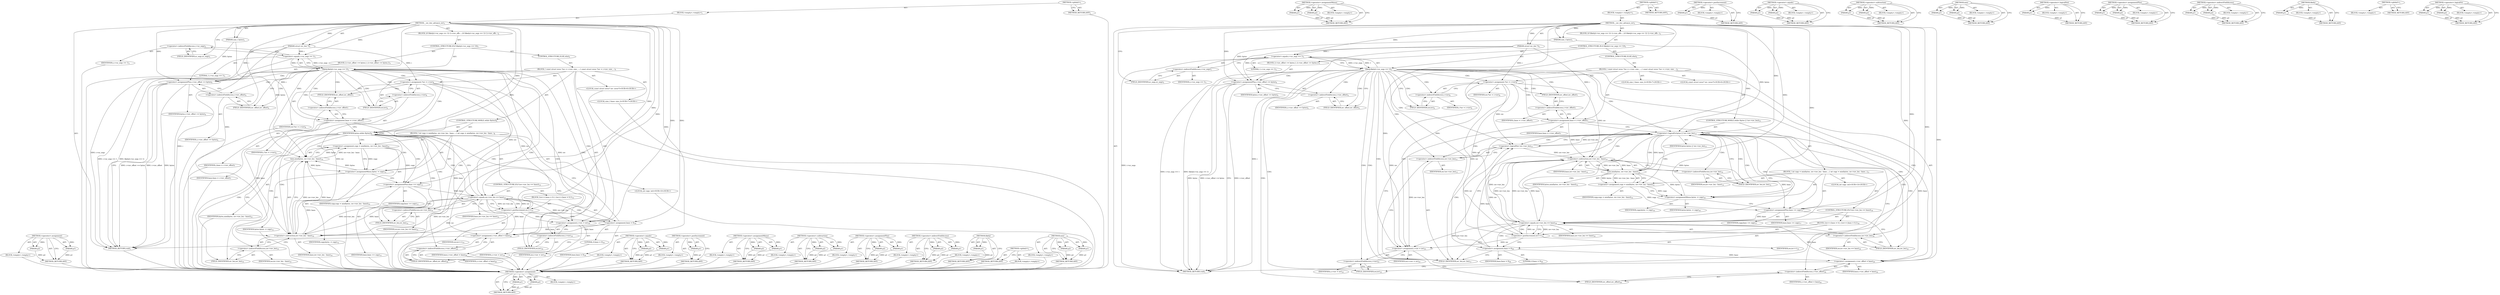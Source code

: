 digraph "&lt;operator&gt;.logicalOr" {
vulnerable_122 [label=<(METHOD,&lt;operator&gt;.assignment)>];
vulnerable_123 [label=<(PARAM,p1)>];
vulnerable_124 [label=<(PARAM,p2)>];
vulnerable_125 [label=<(BLOCK,&lt;empty&gt;,&lt;empty&gt;)>];
vulnerable_126 [label=<(METHOD_RETURN,ANY)>];
vulnerable_6 [label=<(METHOD,&lt;global&gt;)<SUB>1</SUB>>];
vulnerable_7 [label=<(BLOCK,&lt;empty&gt;,&lt;empty&gt;)<SUB>1</SUB>>];
vulnerable_8 [label=<(METHOD,__iov_iter_advance_iov)<SUB>1</SUB>>];
vulnerable_9 [label=<(PARAM,struct iov_iter *i)<SUB>1</SUB>>];
vulnerable_10 [label=<(PARAM,size_t bytes)<SUB>1</SUB>>];
vulnerable_11 [label=<(BLOCK,{
	if (likely(i-&gt;nr_segs == 1)) {
		i-&gt;iov_offs...,{
	if (likely(i-&gt;nr_segs == 1)) {
		i-&gt;iov_offs...)<SUB>2</SUB>>];
vulnerable_12 [label=<(CONTROL_STRUCTURE,IF,if (likely(i-&gt;nr_segs == 1)))<SUB>3</SUB>>];
vulnerable_13 [label=<(likely,likely(i-&gt;nr_segs == 1))<SUB>3</SUB>>];
vulnerable_14 [label=<(&lt;operator&gt;.equals,i-&gt;nr_segs == 1)<SUB>3</SUB>>];
vulnerable_15 [label=<(&lt;operator&gt;.indirectFieldAccess,i-&gt;nr_segs)<SUB>3</SUB>>];
vulnerable_16 [label=<(IDENTIFIER,i,i-&gt;nr_segs == 1)<SUB>3</SUB>>];
vulnerable_17 [label=<(FIELD_IDENTIFIER,nr_segs,nr_segs)<SUB>3</SUB>>];
vulnerable_18 [label=<(LITERAL,1,i-&gt;nr_segs == 1)<SUB>3</SUB>>];
vulnerable_19 [label=<(BLOCK,{
		i-&gt;iov_offset += bytes;
	},{
		i-&gt;iov_offset += bytes;
	})<SUB>3</SUB>>];
vulnerable_20 [label=<(&lt;operator&gt;.assignmentPlus,i-&gt;iov_offset += bytes)<SUB>4</SUB>>];
vulnerable_21 [label=<(&lt;operator&gt;.indirectFieldAccess,i-&gt;iov_offset)<SUB>4</SUB>>];
vulnerable_22 [label=<(IDENTIFIER,i,i-&gt;iov_offset += bytes)<SUB>4</SUB>>];
vulnerable_23 [label=<(FIELD_IDENTIFIER,iov_offset,iov_offset)<SUB>4</SUB>>];
vulnerable_24 [label=<(IDENTIFIER,bytes,i-&gt;iov_offset += bytes)<SUB>4</SUB>>];
vulnerable_25 [label=<(CONTROL_STRUCTURE,ELSE,else)<SUB>5</SUB>>];
vulnerable_26 [label=<(BLOCK,{
 		const struct iovec *iov = i-&gt;iov;
 		size_...,{
 		const struct iovec *iov = i-&gt;iov;
 		size_...)<SUB>5</SUB>>];
vulnerable_27 [label="<(LOCAL,const struct iovec* iov: iovec*)<SUB>6</SUB>>"];
vulnerable_28 [label=<(&lt;operator&gt;.assignment,*iov = i-&gt;iov)<SUB>6</SUB>>];
vulnerable_29 [label=<(IDENTIFIER,iov,*iov = i-&gt;iov)<SUB>6</SUB>>];
vulnerable_30 [label=<(&lt;operator&gt;.indirectFieldAccess,i-&gt;iov)<SUB>6</SUB>>];
vulnerable_31 [label=<(IDENTIFIER,i,*iov = i-&gt;iov)<SUB>6</SUB>>];
vulnerable_32 [label=<(FIELD_IDENTIFIER,iov,iov)<SUB>6</SUB>>];
vulnerable_33 [label="<(LOCAL,size_t base: size_t)<SUB>7</SUB>>"];
vulnerable_34 [label=<(&lt;operator&gt;.assignment,base = i-&gt;iov_offset)<SUB>7</SUB>>];
vulnerable_35 [label=<(IDENTIFIER,base,base = i-&gt;iov_offset)<SUB>7</SUB>>];
vulnerable_36 [label=<(&lt;operator&gt;.indirectFieldAccess,i-&gt;iov_offset)<SUB>7</SUB>>];
vulnerable_37 [label=<(IDENTIFIER,i,base = i-&gt;iov_offset)<SUB>7</SUB>>];
vulnerable_38 [label=<(FIELD_IDENTIFIER,iov_offset,iov_offset)<SUB>7</SUB>>];
vulnerable_39 [label=<(CONTROL_STRUCTURE,WHILE,while (bytes))<SUB>9</SUB>>];
vulnerable_40 [label=<(IDENTIFIER,bytes,while (bytes))<SUB>9</SUB>>];
vulnerable_41 [label=<(BLOCK,{
 			int copy = min(bytes, iov-&gt;iov_len - base...,{
 			int copy = min(bytes, iov-&gt;iov_len - base...)<SUB>9</SUB>>];
vulnerable_42 [label="<(LOCAL,int copy: int)<SUB>10</SUB>>"];
vulnerable_43 [label=<(&lt;operator&gt;.assignment,copy = min(bytes, iov-&gt;iov_len - base))<SUB>10</SUB>>];
vulnerable_44 [label=<(IDENTIFIER,copy,copy = min(bytes, iov-&gt;iov_len - base))<SUB>10</SUB>>];
vulnerable_45 [label=<(min,min(bytes, iov-&gt;iov_len - base))<SUB>10</SUB>>];
vulnerable_46 [label=<(IDENTIFIER,bytes,min(bytes, iov-&gt;iov_len - base))<SUB>10</SUB>>];
vulnerable_47 [label=<(&lt;operator&gt;.subtraction,iov-&gt;iov_len - base)<SUB>10</SUB>>];
vulnerable_48 [label=<(&lt;operator&gt;.indirectFieldAccess,iov-&gt;iov_len)<SUB>10</SUB>>];
vulnerable_49 [label=<(IDENTIFIER,iov,iov-&gt;iov_len - base)<SUB>10</SUB>>];
vulnerable_50 [label=<(FIELD_IDENTIFIER,iov_len,iov_len)<SUB>10</SUB>>];
vulnerable_51 [label=<(IDENTIFIER,base,iov-&gt;iov_len - base)<SUB>10</SUB>>];
vulnerable_52 [label=<(&lt;operator&gt;.assignmentMinus,bytes -= copy)<SUB>12</SUB>>];
vulnerable_53 [label=<(IDENTIFIER,bytes,bytes -= copy)<SUB>12</SUB>>];
vulnerable_54 [label=<(IDENTIFIER,copy,bytes -= copy)<SUB>12</SUB>>];
vulnerable_55 [label=<(&lt;operator&gt;.assignmentPlus,base += copy)<SUB>13</SUB>>];
vulnerable_56 [label=<(IDENTIFIER,base,base += copy)<SUB>13</SUB>>];
vulnerable_57 [label=<(IDENTIFIER,copy,base += copy)<SUB>13</SUB>>];
vulnerable_58 [label=<(CONTROL_STRUCTURE,IF,if (iov-&gt;iov_len == base))<SUB>14</SUB>>];
vulnerable_59 [label=<(&lt;operator&gt;.equals,iov-&gt;iov_len == base)<SUB>14</SUB>>];
vulnerable_60 [label=<(&lt;operator&gt;.indirectFieldAccess,iov-&gt;iov_len)<SUB>14</SUB>>];
vulnerable_61 [label=<(IDENTIFIER,iov,iov-&gt;iov_len == base)<SUB>14</SUB>>];
vulnerable_62 [label=<(FIELD_IDENTIFIER,iov_len,iov_len)<SUB>14</SUB>>];
vulnerable_63 [label=<(IDENTIFIER,base,iov-&gt;iov_len == base)<SUB>14</SUB>>];
vulnerable_64 [label=<(BLOCK,{
				iov++;
				base = 0;
			},{
				iov++;
				base = 0;
			})<SUB>14</SUB>>];
vulnerable_65 [label=<(&lt;operator&gt;.postIncrement,iov++)<SUB>15</SUB>>];
vulnerable_66 [label=<(IDENTIFIER,iov,iov++)<SUB>15</SUB>>];
vulnerable_67 [label=<(&lt;operator&gt;.assignment,base = 0)<SUB>16</SUB>>];
vulnerable_68 [label=<(IDENTIFIER,base,base = 0)<SUB>16</SUB>>];
vulnerable_69 [label=<(LITERAL,0,base = 0)<SUB>16</SUB>>];
vulnerable_70 [label=<(&lt;operator&gt;.assignment,i-&gt;iov = iov)<SUB>19</SUB>>];
vulnerable_71 [label=<(&lt;operator&gt;.indirectFieldAccess,i-&gt;iov)<SUB>19</SUB>>];
vulnerable_72 [label=<(IDENTIFIER,i,i-&gt;iov = iov)<SUB>19</SUB>>];
vulnerable_73 [label=<(FIELD_IDENTIFIER,iov,iov)<SUB>19</SUB>>];
vulnerable_74 [label=<(IDENTIFIER,iov,i-&gt;iov = iov)<SUB>19</SUB>>];
vulnerable_75 [label=<(&lt;operator&gt;.assignment,i-&gt;iov_offset = base)<SUB>20</SUB>>];
vulnerable_76 [label=<(&lt;operator&gt;.indirectFieldAccess,i-&gt;iov_offset)<SUB>20</SUB>>];
vulnerable_77 [label=<(IDENTIFIER,i,i-&gt;iov_offset = base)<SUB>20</SUB>>];
vulnerable_78 [label=<(FIELD_IDENTIFIER,iov_offset,iov_offset)<SUB>20</SUB>>];
vulnerable_79 [label=<(IDENTIFIER,base,i-&gt;iov_offset = base)<SUB>20</SUB>>];
vulnerable_80 [label=<(METHOD_RETURN,void)<SUB>1</SUB>>];
vulnerable_82 [label=<(METHOD_RETURN,ANY)<SUB>1</SUB>>];
vulnerable_107 [label=<(METHOD,&lt;operator&gt;.equals)>];
vulnerable_108 [label=<(PARAM,p1)>];
vulnerable_109 [label=<(PARAM,p2)>];
vulnerable_110 [label=<(BLOCK,&lt;empty&gt;,&lt;empty&gt;)>];
vulnerable_111 [label=<(METHOD_RETURN,ANY)>];
vulnerable_142 [label=<(METHOD,&lt;operator&gt;.postIncrement)>];
vulnerable_143 [label=<(PARAM,p1)>];
vulnerable_144 [label=<(BLOCK,&lt;empty&gt;,&lt;empty&gt;)>];
vulnerable_145 [label=<(METHOD_RETURN,ANY)>];
vulnerable_137 [label=<(METHOD,&lt;operator&gt;.assignmentMinus)>];
vulnerable_138 [label=<(PARAM,p1)>];
vulnerable_139 [label=<(PARAM,p2)>];
vulnerable_140 [label=<(BLOCK,&lt;empty&gt;,&lt;empty&gt;)>];
vulnerable_141 [label=<(METHOD_RETURN,ANY)>];
vulnerable_132 [label=<(METHOD,&lt;operator&gt;.subtraction)>];
vulnerable_133 [label=<(PARAM,p1)>];
vulnerable_134 [label=<(PARAM,p2)>];
vulnerable_135 [label=<(BLOCK,&lt;empty&gt;,&lt;empty&gt;)>];
vulnerable_136 [label=<(METHOD_RETURN,ANY)>];
vulnerable_117 [label=<(METHOD,&lt;operator&gt;.assignmentPlus)>];
vulnerable_118 [label=<(PARAM,p1)>];
vulnerable_119 [label=<(PARAM,p2)>];
vulnerable_120 [label=<(BLOCK,&lt;empty&gt;,&lt;empty&gt;)>];
vulnerable_121 [label=<(METHOD_RETURN,ANY)>];
vulnerable_112 [label=<(METHOD,&lt;operator&gt;.indirectFieldAccess)>];
vulnerable_113 [label=<(PARAM,p1)>];
vulnerable_114 [label=<(PARAM,p2)>];
vulnerable_115 [label=<(BLOCK,&lt;empty&gt;,&lt;empty&gt;)>];
vulnerable_116 [label=<(METHOD_RETURN,ANY)>];
vulnerable_103 [label=<(METHOD,likely)>];
vulnerable_104 [label=<(PARAM,p1)>];
vulnerable_105 [label=<(BLOCK,&lt;empty&gt;,&lt;empty&gt;)>];
vulnerable_106 [label=<(METHOD_RETURN,ANY)>];
vulnerable_97 [label=<(METHOD,&lt;global&gt;)<SUB>1</SUB>>];
vulnerable_98 [label=<(BLOCK,&lt;empty&gt;,&lt;empty&gt;)>];
vulnerable_99 [label=<(METHOD_RETURN,ANY)>];
vulnerable_127 [label=<(METHOD,min)>];
vulnerable_128 [label=<(PARAM,p1)>];
vulnerable_129 [label=<(PARAM,p2)>];
vulnerable_130 [label=<(BLOCK,&lt;empty&gt;,&lt;empty&gt;)>];
vulnerable_131 [label=<(METHOD_RETURN,ANY)>];
fixed_127 [label=<(METHOD,&lt;operator&gt;.assignment)>];
fixed_128 [label=<(PARAM,p1)>];
fixed_129 [label=<(PARAM,p2)>];
fixed_130 [label=<(BLOCK,&lt;empty&gt;,&lt;empty&gt;)>];
fixed_131 [label=<(METHOD_RETURN,ANY)>];
fixed_151 [label=<(METHOD,&lt;operator&gt;.assignmentMinus)>];
fixed_152 [label=<(PARAM,p1)>];
fixed_153 [label=<(PARAM,p2)>];
fixed_154 [label=<(BLOCK,&lt;empty&gt;,&lt;empty&gt;)>];
fixed_155 [label=<(METHOD_RETURN,ANY)>];
fixed_6 [label=<(METHOD,&lt;global&gt;)<SUB>1</SUB>>];
fixed_7 [label=<(BLOCK,&lt;empty&gt;,&lt;empty&gt;)<SUB>1</SUB>>];
fixed_8 [label=<(METHOD,__iov_iter_advance_iov)<SUB>1</SUB>>];
fixed_9 [label=<(PARAM,struct iov_iter *i)<SUB>1</SUB>>];
fixed_10 [label=<(PARAM,size_t bytes)<SUB>1</SUB>>];
fixed_11 [label=<(BLOCK,{
	if (likely(i-&gt;nr_segs == 1)) {
		i-&gt;iov_offs...,{
	if (likely(i-&gt;nr_segs == 1)) {
		i-&gt;iov_offs...)<SUB>2</SUB>>];
fixed_12 [label=<(CONTROL_STRUCTURE,IF,if (likely(i-&gt;nr_segs == 1)))<SUB>3</SUB>>];
fixed_13 [label=<(likely,likely(i-&gt;nr_segs == 1))<SUB>3</SUB>>];
fixed_14 [label=<(&lt;operator&gt;.equals,i-&gt;nr_segs == 1)<SUB>3</SUB>>];
fixed_15 [label=<(&lt;operator&gt;.indirectFieldAccess,i-&gt;nr_segs)<SUB>3</SUB>>];
fixed_16 [label=<(IDENTIFIER,i,i-&gt;nr_segs == 1)<SUB>3</SUB>>];
fixed_17 [label=<(FIELD_IDENTIFIER,nr_segs,nr_segs)<SUB>3</SUB>>];
fixed_18 [label=<(LITERAL,1,i-&gt;nr_segs == 1)<SUB>3</SUB>>];
fixed_19 [label=<(BLOCK,{
		i-&gt;iov_offset += bytes;
	},{
		i-&gt;iov_offset += bytes;
	})<SUB>3</SUB>>];
fixed_20 [label=<(&lt;operator&gt;.assignmentPlus,i-&gt;iov_offset += bytes)<SUB>4</SUB>>];
fixed_21 [label=<(&lt;operator&gt;.indirectFieldAccess,i-&gt;iov_offset)<SUB>4</SUB>>];
fixed_22 [label=<(IDENTIFIER,i,i-&gt;iov_offset += bytes)<SUB>4</SUB>>];
fixed_23 [label=<(FIELD_IDENTIFIER,iov_offset,iov_offset)<SUB>4</SUB>>];
fixed_24 [label=<(IDENTIFIER,bytes,i-&gt;iov_offset += bytes)<SUB>4</SUB>>];
fixed_25 [label=<(CONTROL_STRUCTURE,ELSE,else)<SUB>5</SUB>>];
fixed_26 [label=<(BLOCK,{
 		const struct iovec *iov = i-&gt;iov;
 		size_...,{
 		const struct iovec *iov = i-&gt;iov;
 		size_...)<SUB>5</SUB>>];
fixed_27 [label="<(LOCAL,const struct iovec* iov: iovec*)<SUB>6</SUB>>"];
fixed_28 [label=<(&lt;operator&gt;.assignment,*iov = i-&gt;iov)<SUB>6</SUB>>];
fixed_29 [label=<(IDENTIFIER,iov,*iov = i-&gt;iov)<SUB>6</SUB>>];
fixed_30 [label=<(&lt;operator&gt;.indirectFieldAccess,i-&gt;iov)<SUB>6</SUB>>];
fixed_31 [label=<(IDENTIFIER,i,*iov = i-&gt;iov)<SUB>6</SUB>>];
fixed_32 [label=<(FIELD_IDENTIFIER,iov,iov)<SUB>6</SUB>>];
fixed_33 [label="<(LOCAL,size_t base: size_t)<SUB>7</SUB>>"];
fixed_34 [label=<(&lt;operator&gt;.assignment,base = i-&gt;iov_offset)<SUB>7</SUB>>];
fixed_35 [label=<(IDENTIFIER,base,base = i-&gt;iov_offset)<SUB>7</SUB>>];
fixed_36 [label=<(&lt;operator&gt;.indirectFieldAccess,i-&gt;iov_offset)<SUB>7</SUB>>];
fixed_37 [label=<(IDENTIFIER,i,base = i-&gt;iov_offset)<SUB>7</SUB>>];
fixed_38 [label=<(FIELD_IDENTIFIER,iov_offset,iov_offset)<SUB>7</SUB>>];
fixed_39 [label=<(CONTROL_STRUCTURE,WHILE,while (bytes || !iov-&gt;iov_len))<SUB>13</SUB>>];
fixed_40 [label=<(&lt;operator&gt;.logicalOr,bytes || !iov-&gt;iov_len)<SUB>13</SUB>>];
fixed_41 [label=<(IDENTIFIER,bytes,bytes || !iov-&gt;iov_len)<SUB>13</SUB>>];
fixed_42 [label=<(&lt;operator&gt;.logicalNot,!iov-&gt;iov_len)<SUB>13</SUB>>];
fixed_43 [label=<(&lt;operator&gt;.indirectFieldAccess,iov-&gt;iov_len)<SUB>13</SUB>>];
fixed_44 [label=<(IDENTIFIER,iov,!iov-&gt;iov_len)<SUB>13</SUB>>];
fixed_45 [label=<(FIELD_IDENTIFIER,iov_len,iov_len)<SUB>13</SUB>>];
fixed_46 [label=<(BLOCK,{
 			int copy = min(bytes, iov-&gt;iov_len - base...,{
 			int copy = min(bytes, iov-&gt;iov_len - base...)<SUB>13</SUB>>];
fixed_47 [label="<(LOCAL,int copy: int)<SUB>14</SUB>>"];
fixed_48 [label=<(&lt;operator&gt;.assignment,copy = min(bytes, iov-&gt;iov_len - base))<SUB>14</SUB>>];
fixed_49 [label=<(IDENTIFIER,copy,copy = min(bytes, iov-&gt;iov_len - base))<SUB>14</SUB>>];
fixed_50 [label=<(min,min(bytes, iov-&gt;iov_len - base))<SUB>14</SUB>>];
fixed_51 [label=<(IDENTIFIER,bytes,min(bytes, iov-&gt;iov_len - base))<SUB>14</SUB>>];
fixed_52 [label=<(&lt;operator&gt;.subtraction,iov-&gt;iov_len - base)<SUB>14</SUB>>];
fixed_53 [label=<(&lt;operator&gt;.indirectFieldAccess,iov-&gt;iov_len)<SUB>14</SUB>>];
fixed_54 [label=<(IDENTIFIER,iov,iov-&gt;iov_len - base)<SUB>14</SUB>>];
fixed_55 [label=<(FIELD_IDENTIFIER,iov_len,iov_len)<SUB>14</SUB>>];
fixed_56 [label=<(IDENTIFIER,base,iov-&gt;iov_len - base)<SUB>14</SUB>>];
fixed_57 [label=<(&lt;operator&gt;.assignmentMinus,bytes -= copy)<SUB>16</SUB>>];
fixed_58 [label=<(IDENTIFIER,bytes,bytes -= copy)<SUB>16</SUB>>];
fixed_59 [label=<(IDENTIFIER,copy,bytes -= copy)<SUB>16</SUB>>];
fixed_60 [label=<(&lt;operator&gt;.assignmentPlus,base += copy)<SUB>17</SUB>>];
fixed_61 [label=<(IDENTIFIER,base,base += copy)<SUB>17</SUB>>];
fixed_62 [label=<(IDENTIFIER,copy,base += copy)<SUB>17</SUB>>];
fixed_63 [label=<(CONTROL_STRUCTURE,IF,if (iov-&gt;iov_len == base))<SUB>18</SUB>>];
fixed_64 [label=<(&lt;operator&gt;.equals,iov-&gt;iov_len == base)<SUB>18</SUB>>];
fixed_65 [label=<(&lt;operator&gt;.indirectFieldAccess,iov-&gt;iov_len)<SUB>18</SUB>>];
fixed_66 [label=<(IDENTIFIER,iov,iov-&gt;iov_len == base)<SUB>18</SUB>>];
fixed_67 [label=<(FIELD_IDENTIFIER,iov_len,iov_len)<SUB>18</SUB>>];
fixed_68 [label=<(IDENTIFIER,base,iov-&gt;iov_len == base)<SUB>18</SUB>>];
fixed_69 [label=<(BLOCK,{
				iov++;
				base = 0;
			},{
				iov++;
				base = 0;
			})<SUB>18</SUB>>];
fixed_70 [label=<(&lt;operator&gt;.postIncrement,iov++)<SUB>19</SUB>>];
fixed_71 [label=<(IDENTIFIER,iov,iov++)<SUB>19</SUB>>];
fixed_72 [label=<(&lt;operator&gt;.assignment,base = 0)<SUB>20</SUB>>];
fixed_73 [label=<(IDENTIFIER,base,base = 0)<SUB>20</SUB>>];
fixed_74 [label=<(LITERAL,0,base = 0)<SUB>20</SUB>>];
fixed_75 [label=<(&lt;operator&gt;.assignment,i-&gt;iov = iov)<SUB>23</SUB>>];
fixed_76 [label=<(&lt;operator&gt;.indirectFieldAccess,i-&gt;iov)<SUB>23</SUB>>];
fixed_77 [label=<(IDENTIFIER,i,i-&gt;iov = iov)<SUB>23</SUB>>];
fixed_78 [label=<(FIELD_IDENTIFIER,iov,iov)<SUB>23</SUB>>];
fixed_79 [label=<(IDENTIFIER,iov,i-&gt;iov = iov)<SUB>23</SUB>>];
fixed_80 [label=<(&lt;operator&gt;.assignment,i-&gt;iov_offset = base)<SUB>24</SUB>>];
fixed_81 [label=<(&lt;operator&gt;.indirectFieldAccess,i-&gt;iov_offset)<SUB>24</SUB>>];
fixed_82 [label=<(IDENTIFIER,i,i-&gt;iov_offset = base)<SUB>24</SUB>>];
fixed_83 [label=<(FIELD_IDENTIFIER,iov_offset,iov_offset)<SUB>24</SUB>>];
fixed_84 [label=<(IDENTIFIER,base,i-&gt;iov_offset = base)<SUB>24</SUB>>];
fixed_85 [label=<(METHOD_RETURN,void)<SUB>1</SUB>>];
fixed_87 [label=<(METHOD_RETURN,ANY)<SUB>1</SUB>>];
fixed_156 [label=<(METHOD,&lt;operator&gt;.postIncrement)>];
fixed_157 [label=<(PARAM,p1)>];
fixed_158 [label=<(BLOCK,&lt;empty&gt;,&lt;empty&gt;)>];
fixed_159 [label=<(METHOD_RETURN,ANY)>];
fixed_112 [label=<(METHOD,&lt;operator&gt;.equals)>];
fixed_113 [label=<(PARAM,p1)>];
fixed_114 [label=<(PARAM,p2)>];
fixed_115 [label=<(BLOCK,&lt;empty&gt;,&lt;empty&gt;)>];
fixed_116 [label=<(METHOD_RETURN,ANY)>];
fixed_146 [label=<(METHOD,&lt;operator&gt;.subtraction)>];
fixed_147 [label=<(PARAM,p1)>];
fixed_148 [label=<(PARAM,p2)>];
fixed_149 [label=<(BLOCK,&lt;empty&gt;,&lt;empty&gt;)>];
fixed_150 [label=<(METHOD_RETURN,ANY)>];
fixed_141 [label=<(METHOD,min)>];
fixed_142 [label=<(PARAM,p1)>];
fixed_143 [label=<(PARAM,p2)>];
fixed_144 [label=<(BLOCK,&lt;empty&gt;,&lt;empty&gt;)>];
fixed_145 [label=<(METHOD_RETURN,ANY)>];
fixed_137 [label=<(METHOD,&lt;operator&gt;.logicalNot)>];
fixed_138 [label=<(PARAM,p1)>];
fixed_139 [label=<(BLOCK,&lt;empty&gt;,&lt;empty&gt;)>];
fixed_140 [label=<(METHOD_RETURN,ANY)>];
fixed_122 [label=<(METHOD,&lt;operator&gt;.assignmentPlus)>];
fixed_123 [label=<(PARAM,p1)>];
fixed_124 [label=<(PARAM,p2)>];
fixed_125 [label=<(BLOCK,&lt;empty&gt;,&lt;empty&gt;)>];
fixed_126 [label=<(METHOD_RETURN,ANY)>];
fixed_117 [label=<(METHOD,&lt;operator&gt;.indirectFieldAccess)>];
fixed_118 [label=<(PARAM,p1)>];
fixed_119 [label=<(PARAM,p2)>];
fixed_120 [label=<(BLOCK,&lt;empty&gt;,&lt;empty&gt;)>];
fixed_121 [label=<(METHOD_RETURN,ANY)>];
fixed_108 [label=<(METHOD,likely)>];
fixed_109 [label=<(PARAM,p1)>];
fixed_110 [label=<(BLOCK,&lt;empty&gt;,&lt;empty&gt;)>];
fixed_111 [label=<(METHOD_RETURN,ANY)>];
fixed_102 [label=<(METHOD,&lt;global&gt;)<SUB>1</SUB>>];
fixed_103 [label=<(BLOCK,&lt;empty&gt;,&lt;empty&gt;)>];
fixed_104 [label=<(METHOD_RETURN,ANY)>];
fixed_132 [label=<(METHOD,&lt;operator&gt;.logicalOr)>];
fixed_133 [label=<(PARAM,p1)>];
fixed_134 [label=<(PARAM,p2)>];
fixed_135 [label=<(BLOCK,&lt;empty&gt;,&lt;empty&gt;)>];
fixed_136 [label=<(METHOD_RETURN,ANY)>];
vulnerable_122 -> vulnerable_123  [key=0, label="AST: "];
vulnerable_122 -> vulnerable_123  [key=1, label="DDG: "];
vulnerable_122 -> vulnerable_125  [key=0, label="AST: "];
vulnerable_122 -> vulnerable_124  [key=0, label="AST: "];
vulnerable_122 -> vulnerable_124  [key=1, label="DDG: "];
vulnerable_122 -> vulnerable_126  [key=0, label="AST: "];
vulnerable_122 -> vulnerable_126  [key=1, label="CFG: "];
vulnerable_123 -> vulnerable_126  [key=0, label="DDG: p1"];
vulnerable_124 -> vulnerable_126  [key=0, label="DDG: p2"];
vulnerable_125 -> fixed_127  [key=0];
vulnerable_126 -> fixed_127  [key=0];
vulnerable_6 -> vulnerable_7  [key=0, label="AST: "];
vulnerable_6 -> vulnerable_82  [key=0, label="AST: "];
vulnerable_6 -> vulnerable_82  [key=1, label="CFG: "];
vulnerable_7 -> vulnerable_8  [key=0, label="AST: "];
vulnerable_8 -> vulnerable_9  [key=0, label="AST: "];
vulnerable_8 -> vulnerable_9  [key=1, label="DDG: "];
vulnerable_8 -> vulnerable_10  [key=0, label="AST: "];
vulnerable_8 -> vulnerable_10  [key=1, label="DDG: "];
vulnerable_8 -> vulnerable_11  [key=0, label="AST: "];
vulnerable_8 -> vulnerable_80  [key=0, label="AST: "];
vulnerable_8 -> vulnerable_17  [key=0, label="CFG: "];
vulnerable_8 -> vulnerable_20  [key=0, label="DDG: "];
vulnerable_8 -> vulnerable_14  [key=0, label="DDG: "];
vulnerable_8 -> vulnerable_70  [key=0, label="DDG: "];
vulnerable_8 -> vulnerable_75  [key=0, label="DDG: "];
vulnerable_8 -> vulnerable_40  [key=0, label="DDG: "];
vulnerable_8 -> vulnerable_52  [key=0, label="DDG: "];
vulnerable_8 -> vulnerable_55  [key=0, label="DDG: "];
vulnerable_8 -> vulnerable_45  [key=0, label="DDG: "];
vulnerable_8 -> vulnerable_59  [key=0, label="DDG: "];
vulnerable_8 -> vulnerable_67  [key=0, label="DDG: "];
vulnerable_8 -> vulnerable_47  [key=0, label="DDG: "];
vulnerable_8 -> vulnerable_65  [key=0, label="DDG: "];
vulnerable_9 -> vulnerable_80  [key=0, label="DDG: i"];
vulnerable_9 -> vulnerable_14  [key=0, label="DDG: i"];
vulnerable_9 -> vulnerable_20  [key=0, label="DDG: i"];
vulnerable_9 -> vulnerable_28  [key=0, label="DDG: i"];
vulnerable_9 -> vulnerable_34  [key=0, label="DDG: i"];
vulnerable_10 -> vulnerable_20  [key=0, label="DDG: bytes"];
vulnerable_10 -> vulnerable_45  [key=0, label="DDG: bytes"];
vulnerable_11 -> vulnerable_12  [key=0, label="AST: "];
vulnerable_12 -> vulnerable_13  [key=0, label="AST: "];
vulnerable_12 -> vulnerable_19  [key=0, label="AST: "];
vulnerable_12 -> vulnerable_25  [key=0, label="AST: "];
vulnerable_13 -> vulnerable_14  [key=0, label="AST: "];
vulnerable_13 -> vulnerable_23  [key=0, label="CFG: "];
vulnerable_13 -> vulnerable_23  [key=1, label="CDG: "];
vulnerable_13 -> vulnerable_32  [key=0, label="CFG: "];
vulnerable_13 -> vulnerable_32  [key=1, label="CDG: "];
vulnerable_13 -> vulnerable_80  [key=0, label="DDG: i-&gt;nr_segs == 1"];
vulnerable_13 -> vulnerable_80  [key=1, label="DDG: likely(i-&gt;nr_segs == 1)"];
vulnerable_13 -> vulnerable_30  [key=0, label="CDG: "];
vulnerable_13 -> vulnerable_34  [key=0, label="CDG: "];
vulnerable_13 -> vulnerable_21  [key=0, label="CDG: "];
vulnerable_13 -> vulnerable_73  [key=0, label="CDG: "];
vulnerable_13 -> vulnerable_28  [key=0, label="CDG: "];
vulnerable_13 -> vulnerable_75  [key=0, label="CDG: "];
vulnerable_13 -> vulnerable_20  [key=0, label="CDG: "];
vulnerable_13 -> vulnerable_38  [key=0, label="CDG: "];
vulnerable_13 -> vulnerable_40  [key=0, label="CDG: "];
vulnerable_13 -> vulnerable_76  [key=0, label="CDG: "];
vulnerable_13 -> vulnerable_71  [key=0, label="CDG: "];
vulnerable_13 -> vulnerable_36  [key=0, label="CDG: "];
vulnerable_13 -> vulnerable_70  [key=0, label="CDG: "];
vulnerable_13 -> vulnerable_78  [key=0, label="CDG: "];
vulnerable_14 -> vulnerable_15  [key=0, label="AST: "];
vulnerable_14 -> vulnerable_18  [key=0, label="AST: "];
vulnerable_14 -> vulnerable_13  [key=0, label="CFG: "];
vulnerable_14 -> vulnerable_13  [key=1, label="DDG: i-&gt;nr_segs"];
vulnerable_14 -> vulnerable_13  [key=2, label="DDG: 1"];
vulnerable_14 -> vulnerable_80  [key=0, label="DDG: i-&gt;nr_segs"];
vulnerable_15 -> vulnerable_16  [key=0, label="AST: "];
vulnerable_15 -> vulnerable_17  [key=0, label="AST: "];
vulnerable_15 -> vulnerable_14  [key=0, label="CFG: "];
vulnerable_16 -> fixed_127  [key=0];
vulnerable_17 -> vulnerable_15  [key=0, label="CFG: "];
vulnerable_18 -> fixed_127  [key=0];
vulnerable_19 -> vulnerable_20  [key=0, label="AST: "];
vulnerable_20 -> vulnerable_21  [key=0, label="AST: "];
vulnerable_20 -> vulnerable_24  [key=0, label="AST: "];
vulnerable_20 -> vulnerable_80  [key=0, label="CFG: "];
vulnerable_20 -> vulnerable_80  [key=1, label="DDG: i-&gt;iov_offset"];
vulnerable_20 -> vulnerable_80  [key=2, label="DDG: bytes"];
vulnerable_20 -> vulnerable_80  [key=3, label="DDG: i-&gt;iov_offset += bytes"];
vulnerable_21 -> vulnerable_22  [key=0, label="AST: "];
vulnerable_21 -> vulnerable_23  [key=0, label="AST: "];
vulnerable_21 -> vulnerable_20  [key=0, label="CFG: "];
vulnerable_22 -> fixed_127  [key=0];
vulnerable_23 -> vulnerable_21  [key=0, label="CFG: "];
vulnerable_24 -> fixed_127  [key=0];
vulnerable_25 -> vulnerable_26  [key=0, label="AST: "];
vulnerable_26 -> vulnerable_27  [key=0, label="AST: "];
vulnerable_26 -> vulnerable_28  [key=0, label="AST: "];
vulnerable_26 -> vulnerable_33  [key=0, label="AST: "];
vulnerable_26 -> vulnerable_34  [key=0, label="AST: "];
vulnerable_26 -> vulnerable_39  [key=0, label="AST: "];
vulnerable_26 -> vulnerable_70  [key=0, label="AST: "];
vulnerable_26 -> vulnerable_75  [key=0, label="AST: "];
vulnerable_27 -> fixed_127  [key=0];
vulnerable_28 -> vulnerable_29  [key=0, label="AST: "];
vulnerable_28 -> vulnerable_30  [key=0, label="AST: "];
vulnerable_28 -> vulnerable_38  [key=0, label="CFG: "];
vulnerable_28 -> vulnerable_70  [key=0, label="DDG: iov"];
vulnerable_28 -> vulnerable_59  [key=0, label="DDG: iov"];
vulnerable_28 -> vulnerable_47  [key=0, label="DDG: iov"];
vulnerable_28 -> vulnerable_65  [key=0, label="DDG: iov"];
vulnerable_29 -> fixed_127  [key=0];
vulnerable_30 -> vulnerable_31  [key=0, label="AST: "];
vulnerable_30 -> vulnerable_32  [key=0, label="AST: "];
vulnerable_30 -> vulnerable_28  [key=0, label="CFG: "];
vulnerable_31 -> fixed_127  [key=0];
vulnerable_32 -> vulnerable_30  [key=0, label="CFG: "];
vulnerable_33 -> fixed_127  [key=0];
vulnerable_34 -> vulnerable_35  [key=0, label="AST: "];
vulnerable_34 -> vulnerable_36  [key=0, label="AST: "];
vulnerable_34 -> vulnerable_40  [key=0, label="CFG: "];
vulnerable_34 -> vulnerable_75  [key=0, label="DDG: base"];
vulnerable_34 -> vulnerable_47  [key=0, label="DDG: base"];
vulnerable_35 -> fixed_127  [key=0];
vulnerable_36 -> vulnerable_37  [key=0, label="AST: "];
vulnerable_36 -> vulnerable_38  [key=0, label="AST: "];
vulnerable_36 -> vulnerable_34  [key=0, label="CFG: "];
vulnerable_37 -> fixed_127  [key=0];
vulnerable_38 -> vulnerable_36  [key=0, label="CFG: "];
vulnerable_39 -> vulnerable_40  [key=0, label="AST: "];
vulnerable_39 -> vulnerable_41  [key=0, label="AST: "];
vulnerable_40 -> vulnerable_50  [key=0, label="CFG: "];
vulnerable_40 -> vulnerable_50  [key=1, label="CDG: "];
vulnerable_40 -> vulnerable_73  [key=0, label="CFG: "];
vulnerable_40 -> vulnerable_47  [key=0, label="CDG: "];
vulnerable_40 -> vulnerable_48  [key=0, label="CDG: "];
vulnerable_40 -> vulnerable_60  [key=0, label="CDG: "];
vulnerable_40 -> vulnerable_52  [key=0, label="CDG: "];
vulnerable_40 -> vulnerable_45  [key=0, label="CDG: "];
vulnerable_40 -> vulnerable_40  [key=0, label="CDG: "];
vulnerable_40 -> vulnerable_59  [key=0, label="CDG: "];
vulnerable_40 -> vulnerable_43  [key=0, label="CDG: "];
vulnerable_40 -> vulnerable_55  [key=0, label="CDG: "];
vulnerable_40 -> vulnerable_62  [key=0, label="CDG: "];
vulnerable_41 -> vulnerable_42  [key=0, label="AST: "];
vulnerable_41 -> vulnerable_43  [key=0, label="AST: "];
vulnerable_41 -> vulnerable_52  [key=0, label="AST: "];
vulnerable_41 -> vulnerable_55  [key=0, label="AST: "];
vulnerable_41 -> vulnerable_58  [key=0, label="AST: "];
vulnerable_42 -> fixed_127  [key=0];
vulnerable_43 -> vulnerable_44  [key=0, label="AST: "];
vulnerable_43 -> vulnerable_45  [key=0, label="AST: "];
vulnerable_43 -> vulnerable_52  [key=0, label="CFG: "];
vulnerable_43 -> vulnerable_52  [key=1, label="DDG: copy"];
vulnerable_43 -> vulnerable_55  [key=0, label="DDG: copy"];
vulnerable_44 -> fixed_127  [key=0];
vulnerable_45 -> vulnerable_46  [key=0, label="AST: "];
vulnerable_45 -> vulnerable_47  [key=0, label="AST: "];
vulnerable_45 -> vulnerable_43  [key=0, label="CFG: "];
vulnerable_45 -> vulnerable_43  [key=1, label="DDG: bytes"];
vulnerable_45 -> vulnerable_43  [key=2, label="DDG: iov-&gt;iov_len - base"];
vulnerable_45 -> vulnerable_52  [key=0, label="DDG: bytes"];
vulnerable_46 -> fixed_127  [key=0];
vulnerable_47 -> vulnerable_48  [key=0, label="AST: "];
vulnerable_47 -> vulnerable_51  [key=0, label="AST: "];
vulnerable_47 -> vulnerable_45  [key=0, label="CFG: "];
vulnerable_47 -> vulnerable_45  [key=1, label="DDG: iov-&gt;iov_len"];
vulnerable_47 -> vulnerable_45  [key=2, label="DDG: base"];
vulnerable_47 -> vulnerable_55  [key=0, label="DDG: base"];
vulnerable_47 -> vulnerable_59  [key=0, label="DDG: iov-&gt;iov_len"];
vulnerable_48 -> vulnerable_49  [key=0, label="AST: "];
vulnerable_48 -> vulnerable_50  [key=0, label="AST: "];
vulnerable_48 -> vulnerable_47  [key=0, label="CFG: "];
vulnerable_49 -> fixed_127  [key=0];
vulnerable_50 -> vulnerable_48  [key=0, label="CFG: "];
vulnerable_51 -> fixed_127  [key=0];
vulnerable_52 -> vulnerable_53  [key=0, label="AST: "];
vulnerable_52 -> vulnerable_54  [key=0, label="AST: "];
vulnerable_52 -> vulnerable_55  [key=0, label="CFG: "];
vulnerable_52 -> vulnerable_45  [key=0, label="DDG: bytes"];
vulnerable_53 -> fixed_127  [key=0];
vulnerable_54 -> fixed_127  [key=0];
vulnerable_55 -> vulnerable_56  [key=0, label="AST: "];
vulnerable_55 -> vulnerable_57  [key=0, label="AST: "];
vulnerable_55 -> vulnerable_62  [key=0, label="CFG: "];
vulnerable_55 -> vulnerable_59  [key=0, label="DDG: base"];
vulnerable_56 -> fixed_127  [key=0];
vulnerable_57 -> fixed_127  [key=0];
vulnerable_58 -> vulnerable_59  [key=0, label="AST: "];
vulnerable_58 -> vulnerable_64  [key=0, label="AST: "];
vulnerable_59 -> vulnerable_60  [key=0, label="AST: "];
vulnerable_59 -> vulnerable_63  [key=0, label="AST: "];
vulnerable_59 -> vulnerable_40  [key=0, label="CFG: "];
vulnerable_59 -> vulnerable_65  [key=0, label="CFG: "];
vulnerable_59 -> vulnerable_65  [key=1, label="DDG: iov-&gt;iov_len"];
vulnerable_59 -> vulnerable_65  [key=2, label="CDG: "];
vulnerable_59 -> vulnerable_70  [key=0, label="DDG: iov-&gt;iov_len"];
vulnerable_59 -> vulnerable_75  [key=0, label="DDG: base"];
vulnerable_59 -> vulnerable_47  [key=0, label="DDG: iov-&gt;iov_len"];
vulnerable_59 -> vulnerable_47  [key=1, label="DDG: base"];
vulnerable_59 -> vulnerable_67  [key=0, label="CDG: "];
vulnerable_60 -> vulnerable_61  [key=0, label="AST: "];
vulnerable_60 -> vulnerable_62  [key=0, label="AST: "];
vulnerable_60 -> vulnerable_59  [key=0, label="CFG: "];
vulnerable_61 -> fixed_127  [key=0];
vulnerable_62 -> vulnerable_60  [key=0, label="CFG: "];
vulnerable_63 -> fixed_127  [key=0];
vulnerable_64 -> vulnerable_65  [key=0, label="AST: "];
vulnerable_64 -> vulnerable_67  [key=0, label="AST: "];
vulnerable_65 -> vulnerable_66  [key=0, label="AST: "];
vulnerable_65 -> vulnerable_67  [key=0, label="CFG: "];
vulnerable_65 -> vulnerable_70  [key=0, label="DDG: iov"];
vulnerable_65 -> vulnerable_59  [key=0, label="DDG: iov"];
vulnerable_65 -> vulnerable_47  [key=0, label="DDG: iov"];
vulnerable_66 -> fixed_127  [key=0];
vulnerable_67 -> vulnerable_68  [key=0, label="AST: "];
vulnerable_67 -> vulnerable_69  [key=0, label="AST: "];
vulnerable_67 -> vulnerable_40  [key=0, label="CFG: "];
vulnerable_67 -> vulnerable_75  [key=0, label="DDG: base"];
vulnerable_67 -> vulnerable_47  [key=0, label="DDG: base"];
vulnerable_68 -> fixed_127  [key=0];
vulnerable_69 -> fixed_127  [key=0];
vulnerable_70 -> vulnerable_71  [key=0, label="AST: "];
vulnerable_70 -> vulnerable_74  [key=0, label="AST: "];
vulnerable_70 -> vulnerable_78  [key=0, label="CFG: "];
vulnerable_71 -> vulnerable_72  [key=0, label="AST: "];
vulnerable_71 -> vulnerable_73  [key=0, label="AST: "];
vulnerable_71 -> vulnerable_70  [key=0, label="CFG: "];
vulnerable_72 -> fixed_127  [key=0];
vulnerable_73 -> vulnerable_71  [key=0, label="CFG: "];
vulnerable_74 -> fixed_127  [key=0];
vulnerable_75 -> vulnerable_76  [key=0, label="AST: "];
vulnerable_75 -> vulnerable_79  [key=0, label="AST: "];
vulnerable_75 -> vulnerable_80  [key=0, label="CFG: "];
vulnerable_76 -> vulnerable_77  [key=0, label="AST: "];
vulnerable_76 -> vulnerable_78  [key=0, label="AST: "];
vulnerable_76 -> vulnerable_75  [key=0, label="CFG: "];
vulnerable_77 -> fixed_127  [key=0];
vulnerable_78 -> vulnerable_76  [key=0, label="CFG: "];
vulnerable_79 -> fixed_127  [key=0];
vulnerable_80 -> fixed_127  [key=0];
vulnerable_82 -> fixed_127  [key=0];
vulnerable_107 -> vulnerable_108  [key=0, label="AST: "];
vulnerable_107 -> vulnerable_108  [key=1, label="DDG: "];
vulnerable_107 -> vulnerable_110  [key=0, label="AST: "];
vulnerable_107 -> vulnerable_109  [key=0, label="AST: "];
vulnerable_107 -> vulnerable_109  [key=1, label="DDG: "];
vulnerable_107 -> vulnerable_111  [key=0, label="AST: "];
vulnerable_107 -> vulnerable_111  [key=1, label="CFG: "];
vulnerable_108 -> vulnerable_111  [key=0, label="DDG: p1"];
vulnerable_109 -> vulnerable_111  [key=0, label="DDG: p2"];
vulnerable_110 -> fixed_127  [key=0];
vulnerable_111 -> fixed_127  [key=0];
vulnerable_142 -> vulnerable_143  [key=0, label="AST: "];
vulnerable_142 -> vulnerable_143  [key=1, label="DDG: "];
vulnerable_142 -> vulnerable_144  [key=0, label="AST: "];
vulnerable_142 -> vulnerable_145  [key=0, label="AST: "];
vulnerable_142 -> vulnerable_145  [key=1, label="CFG: "];
vulnerable_143 -> vulnerable_145  [key=0, label="DDG: p1"];
vulnerable_144 -> fixed_127  [key=0];
vulnerable_145 -> fixed_127  [key=0];
vulnerable_137 -> vulnerable_138  [key=0, label="AST: "];
vulnerable_137 -> vulnerable_138  [key=1, label="DDG: "];
vulnerable_137 -> vulnerable_140  [key=0, label="AST: "];
vulnerable_137 -> vulnerable_139  [key=0, label="AST: "];
vulnerable_137 -> vulnerable_139  [key=1, label="DDG: "];
vulnerable_137 -> vulnerable_141  [key=0, label="AST: "];
vulnerable_137 -> vulnerable_141  [key=1, label="CFG: "];
vulnerable_138 -> vulnerable_141  [key=0, label="DDG: p1"];
vulnerable_139 -> vulnerable_141  [key=0, label="DDG: p2"];
vulnerable_140 -> fixed_127  [key=0];
vulnerable_141 -> fixed_127  [key=0];
vulnerable_132 -> vulnerable_133  [key=0, label="AST: "];
vulnerable_132 -> vulnerable_133  [key=1, label="DDG: "];
vulnerable_132 -> vulnerable_135  [key=0, label="AST: "];
vulnerable_132 -> vulnerable_134  [key=0, label="AST: "];
vulnerable_132 -> vulnerable_134  [key=1, label="DDG: "];
vulnerable_132 -> vulnerable_136  [key=0, label="AST: "];
vulnerable_132 -> vulnerable_136  [key=1, label="CFG: "];
vulnerable_133 -> vulnerable_136  [key=0, label="DDG: p1"];
vulnerable_134 -> vulnerable_136  [key=0, label="DDG: p2"];
vulnerable_135 -> fixed_127  [key=0];
vulnerable_136 -> fixed_127  [key=0];
vulnerable_117 -> vulnerable_118  [key=0, label="AST: "];
vulnerable_117 -> vulnerable_118  [key=1, label="DDG: "];
vulnerable_117 -> vulnerable_120  [key=0, label="AST: "];
vulnerable_117 -> vulnerable_119  [key=0, label="AST: "];
vulnerable_117 -> vulnerable_119  [key=1, label="DDG: "];
vulnerable_117 -> vulnerable_121  [key=0, label="AST: "];
vulnerable_117 -> vulnerable_121  [key=1, label="CFG: "];
vulnerable_118 -> vulnerable_121  [key=0, label="DDG: p1"];
vulnerable_119 -> vulnerable_121  [key=0, label="DDG: p2"];
vulnerable_120 -> fixed_127  [key=0];
vulnerable_121 -> fixed_127  [key=0];
vulnerable_112 -> vulnerable_113  [key=0, label="AST: "];
vulnerable_112 -> vulnerable_113  [key=1, label="DDG: "];
vulnerable_112 -> vulnerable_115  [key=0, label="AST: "];
vulnerable_112 -> vulnerable_114  [key=0, label="AST: "];
vulnerable_112 -> vulnerable_114  [key=1, label="DDG: "];
vulnerable_112 -> vulnerable_116  [key=0, label="AST: "];
vulnerable_112 -> vulnerable_116  [key=1, label="CFG: "];
vulnerable_113 -> vulnerable_116  [key=0, label="DDG: p1"];
vulnerable_114 -> vulnerable_116  [key=0, label="DDG: p2"];
vulnerable_115 -> fixed_127  [key=0];
vulnerable_116 -> fixed_127  [key=0];
vulnerable_103 -> vulnerable_104  [key=0, label="AST: "];
vulnerable_103 -> vulnerable_104  [key=1, label="DDG: "];
vulnerable_103 -> vulnerable_105  [key=0, label="AST: "];
vulnerable_103 -> vulnerable_106  [key=0, label="AST: "];
vulnerable_103 -> vulnerable_106  [key=1, label="CFG: "];
vulnerable_104 -> vulnerable_106  [key=0, label="DDG: p1"];
vulnerable_105 -> fixed_127  [key=0];
vulnerable_106 -> fixed_127  [key=0];
vulnerable_97 -> vulnerable_98  [key=0, label="AST: "];
vulnerable_97 -> vulnerable_99  [key=0, label="AST: "];
vulnerable_97 -> vulnerable_99  [key=1, label="CFG: "];
vulnerable_98 -> fixed_127  [key=0];
vulnerable_99 -> fixed_127  [key=0];
vulnerable_127 -> vulnerable_128  [key=0, label="AST: "];
vulnerable_127 -> vulnerable_128  [key=1, label="DDG: "];
vulnerable_127 -> vulnerable_130  [key=0, label="AST: "];
vulnerable_127 -> vulnerable_129  [key=0, label="AST: "];
vulnerable_127 -> vulnerable_129  [key=1, label="DDG: "];
vulnerable_127 -> vulnerable_131  [key=0, label="AST: "];
vulnerable_127 -> vulnerable_131  [key=1, label="CFG: "];
vulnerable_128 -> vulnerable_131  [key=0, label="DDG: p1"];
vulnerable_129 -> vulnerable_131  [key=0, label="DDG: p2"];
vulnerable_130 -> fixed_127  [key=0];
vulnerable_131 -> fixed_127  [key=0];
fixed_127 -> fixed_128  [key=0, label="AST: "];
fixed_127 -> fixed_128  [key=1, label="DDG: "];
fixed_127 -> fixed_130  [key=0, label="AST: "];
fixed_127 -> fixed_129  [key=0, label="AST: "];
fixed_127 -> fixed_129  [key=1, label="DDG: "];
fixed_127 -> fixed_131  [key=0, label="AST: "];
fixed_127 -> fixed_131  [key=1, label="CFG: "];
fixed_128 -> fixed_131  [key=0, label="DDG: p1"];
fixed_129 -> fixed_131  [key=0, label="DDG: p2"];
fixed_151 -> fixed_152  [key=0, label="AST: "];
fixed_151 -> fixed_152  [key=1, label="DDG: "];
fixed_151 -> fixed_154  [key=0, label="AST: "];
fixed_151 -> fixed_153  [key=0, label="AST: "];
fixed_151 -> fixed_153  [key=1, label="DDG: "];
fixed_151 -> fixed_155  [key=0, label="AST: "];
fixed_151 -> fixed_155  [key=1, label="CFG: "];
fixed_152 -> fixed_155  [key=0, label="DDG: p1"];
fixed_153 -> fixed_155  [key=0, label="DDG: p2"];
fixed_6 -> fixed_7  [key=0, label="AST: "];
fixed_6 -> fixed_87  [key=0, label="AST: "];
fixed_6 -> fixed_87  [key=1, label="CFG: "];
fixed_7 -> fixed_8  [key=0, label="AST: "];
fixed_8 -> fixed_9  [key=0, label="AST: "];
fixed_8 -> fixed_9  [key=1, label="DDG: "];
fixed_8 -> fixed_10  [key=0, label="AST: "];
fixed_8 -> fixed_10  [key=1, label="DDG: "];
fixed_8 -> fixed_11  [key=0, label="AST: "];
fixed_8 -> fixed_85  [key=0, label="AST: "];
fixed_8 -> fixed_17  [key=0, label="CFG: "];
fixed_8 -> fixed_20  [key=0, label="DDG: "];
fixed_8 -> fixed_14  [key=0, label="DDG: "];
fixed_8 -> fixed_75  [key=0, label="DDG: "];
fixed_8 -> fixed_80  [key=0, label="DDG: "];
fixed_8 -> fixed_40  [key=0, label="DDG: "];
fixed_8 -> fixed_57  [key=0, label="DDG: "];
fixed_8 -> fixed_60  [key=0, label="DDG: "];
fixed_8 -> fixed_50  [key=0, label="DDG: "];
fixed_8 -> fixed_64  [key=0, label="DDG: "];
fixed_8 -> fixed_72  [key=0, label="DDG: "];
fixed_8 -> fixed_52  [key=0, label="DDG: "];
fixed_8 -> fixed_70  [key=0, label="DDG: "];
fixed_9 -> fixed_85  [key=0, label="DDG: i"];
fixed_9 -> fixed_14  [key=0, label="DDG: i"];
fixed_9 -> fixed_20  [key=0, label="DDG: i"];
fixed_9 -> fixed_28  [key=0, label="DDG: i"];
fixed_9 -> fixed_34  [key=0, label="DDG: i"];
fixed_10 -> fixed_20  [key=0, label="DDG: bytes"];
fixed_10 -> fixed_40  [key=0, label="DDG: bytes"];
fixed_11 -> fixed_12  [key=0, label="AST: "];
fixed_12 -> fixed_13  [key=0, label="AST: "];
fixed_12 -> fixed_19  [key=0, label="AST: "];
fixed_12 -> fixed_25  [key=0, label="AST: "];
fixed_13 -> fixed_14  [key=0, label="AST: "];
fixed_13 -> fixed_23  [key=0, label="CFG: "];
fixed_13 -> fixed_23  [key=1, label="CDG: "];
fixed_13 -> fixed_32  [key=0, label="CFG: "];
fixed_13 -> fixed_32  [key=1, label="CDG: "];
fixed_13 -> fixed_85  [key=0, label="DDG: i-&gt;nr_segs == 1"];
fixed_13 -> fixed_85  [key=1, label="DDG: likely(i-&gt;nr_segs == 1)"];
fixed_13 -> fixed_30  [key=0, label="CDG: "];
fixed_13 -> fixed_34  [key=0, label="CDG: "];
fixed_13 -> fixed_21  [key=0, label="CDG: "];
fixed_13 -> fixed_28  [key=0, label="CDG: "];
fixed_13 -> fixed_75  [key=0, label="CDG: "];
fixed_13 -> fixed_81  [key=0, label="CDG: "];
fixed_13 -> fixed_20  [key=0, label="CDG: "];
fixed_13 -> fixed_38  [key=0, label="CDG: "];
fixed_13 -> fixed_40  [key=0, label="CDG: "];
fixed_13 -> fixed_76  [key=0, label="CDG: "];
fixed_13 -> fixed_80  [key=0, label="CDG: "];
fixed_13 -> fixed_83  [key=0, label="CDG: "];
fixed_13 -> fixed_36  [key=0, label="CDG: "];
fixed_13 -> fixed_78  [key=0, label="CDG: "];
fixed_13 -> fixed_42  [key=0, label="CDG: "];
fixed_13 -> fixed_45  [key=0, label="CDG: "];
fixed_13 -> fixed_43  [key=0, label="CDG: "];
fixed_14 -> fixed_15  [key=0, label="AST: "];
fixed_14 -> fixed_18  [key=0, label="AST: "];
fixed_14 -> fixed_13  [key=0, label="CFG: "];
fixed_14 -> fixed_13  [key=1, label="DDG: i-&gt;nr_segs"];
fixed_14 -> fixed_13  [key=2, label="DDG: 1"];
fixed_14 -> fixed_85  [key=0, label="DDG: i-&gt;nr_segs"];
fixed_15 -> fixed_16  [key=0, label="AST: "];
fixed_15 -> fixed_17  [key=0, label="AST: "];
fixed_15 -> fixed_14  [key=0, label="CFG: "];
fixed_17 -> fixed_15  [key=0, label="CFG: "];
fixed_19 -> fixed_20  [key=0, label="AST: "];
fixed_20 -> fixed_21  [key=0, label="AST: "];
fixed_20 -> fixed_24  [key=0, label="AST: "];
fixed_20 -> fixed_85  [key=0, label="CFG: "];
fixed_20 -> fixed_85  [key=1, label="DDG: i-&gt;iov_offset"];
fixed_20 -> fixed_85  [key=2, label="DDG: bytes"];
fixed_20 -> fixed_85  [key=3, label="DDG: i-&gt;iov_offset += bytes"];
fixed_21 -> fixed_22  [key=0, label="AST: "];
fixed_21 -> fixed_23  [key=0, label="AST: "];
fixed_21 -> fixed_20  [key=0, label="CFG: "];
fixed_23 -> fixed_21  [key=0, label="CFG: "];
fixed_25 -> fixed_26  [key=0, label="AST: "];
fixed_26 -> fixed_27  [key=0, label="AST: "];
fixed_26 -> fixed_28  [key=0, label="AST: "];
fixed_26 -> fixed_33  [key=0, label="AST: "];
fixed_26 -> fixed_34  [key=0, label="AST: "];
fixed_26 -> fixed_39  [key=0, label="AST: "];
fixed_26 -> fixed_75  [key=0, label="AST: "];
fixed_26 -> fixed_80  [key=0, label="AST: "];
fixed_28 -> fixed_29  [key=0, label="AST: "];
fixed_28 -> fixed_30  [key=0, label="AST: "];
fixed_28 -> fixed_38  [key=0, label="CFG: "];
fixed_28 -> fixed_75  [key=0, label="DDG: iov"];
fixed_28 -> fixed_42  [key=0, label="DDG: iov"];
fixed_28 -> fixed_64  [key=0, label="DDG: iov"];
fixed_28 -> fixed_52  [key=0, label="DDG: iov"];
fixed_28 -> fixed_70  [key=0, label="DDG: iov"];
fixed_30 -> fixed_31  [key=0, label="AST: "];
fixed_30 -> fixed_32  [key=0, label="AST: "];
fixed_30 -> fixed_28  [key=0, label="CFG: "];
fixed_32 -> fixed_30  [key=0, label="CFG: "];
fixed_34 -> fixed_35  [key=0, label="AST: "];
fixed_34 -> fixed_36  [key=0, label="AST: "];
fixed_34 -> fixed_40  [key=0, label="CFG: "];
fixed_34 -> fixed_45  [key=0, label="CFG: "];
fixed_34 -> fixed_80  [key=0, label="DDG: base"];
fixed_34 -> fixed_52  [key=0, label="DDG: base"];
fixed_36 -> fixed_37  [key=0, label="AST: "];
fixed_36 -> fixed_38  [key=0, label="AST: "];
fixed_36 -> fixed_34  [key=0, label="CFG: "];
fixed_38 -> fixed_36  [key=0, label="CFG: "];
fixed_39 -> fixed_40  [key=0, label="AST: "];
fixed_39 -> fixed_46  [key=0, label="AST: "];
fixed_40 -> fixed_41  [key=0, label="AST: "];
fixed_40 -> fixed_42  [key=0, label="AST: "];
fixed_40 -> fixed_42  [key=1, label="CDG: "];
fixed_40 -> fixed_55  [key=0, label="CFG: "];
fixed_40 -> fixed_55  [key=1, label="CDG: "];
fixed_40 -> fixed_78  [key=0, label="CFG: "];
fixed_40 -> fixed_50  [key=0, label="DDG: bytes"];
fixed_40 -> fixed_50  [key=1, label="CDG: "];
fixed_40 -> fixed_48  [key=0, label="CDG: "];
fixed_40 -> fixed_60  [key=0, label="CDG: "];
fixed_40 -> fixed_64  [key=0, label="CDG: "];
fixed_40 -> fixed_57  [key=0, label="CDG: "];
fixed_40 -> fixed_52  [key=0, label="CDG: "];
fixed_40 -> fixed_67  [key=0, label="CDG: "];
fixed_40 -> fixed_40  [key=0, label="CDG: "];
fixed_40 -> fixed_65  [key=0, label="CDG: "];
fixed_40 -> fixed_53  [key=0, label="CDG: "];
fixed_40 -> fixed_45  [key=0, label="CDG: "];
fixed_40 -> fixed_43  [key=0, label="CDG: "];
fixed_42 -> fixed_43  [key=0, label="AST: "];
fixed_42 -> fixed_40  [key=0, label="CFG: "];
fixed_42 -> fixed_40  [key=1, label="DDG: iov-&gt;iov_len"];
fixed_42 -> fixed_75  [key=0, label="DDG: iov-&gt;iov_len"];
fixed_42 -> fixed_52  [key=0, label="DDG: iov-&gt;iov_len"];
fixed_43 -> fixed_44  [key=0, label="AST: "];
fixed_43 -> fixed_45  [key=0, label="AST: "];
fixed_43 -> fixed_42  [key=0, label="CFG: "];
fixed_45 -> fixed_43  [key=0, label="CFG: "];
fixed_46 -> fixed_47  [key=0, label="AST: "];
fixed_46 -> fixed_48  [key=0, label="AST: "];
fixed_46 -> fixed_57  [key=0, label="AST: "];
fixed_46 -> fixed_60  [key=0, label="AST: "];
fixed_46 -> fixed_63  [key=0, label="AST: "];
fixed_48 -> fixed_49  [key=0, label="AST: "];
fixed_48 -> fixed_50  [key=0, label="AST: "];
fixed_48 -> fixed_57  [key=0, label="CFG: "];
fixed_48 -> fixed_57  [key=1, label="DDG: copy"];
fixed_48 -> fixed_60  [key=0, label="DDG: copy"];
fixed_50 -> fixed_51  [key=0, label="AST: "];
fixed_50 -> fixed_52  [key=0, label="AST: "];
fixed_50 -> fixed_48  [key=0, label="CFG: "];
fixed_50 -> fixed_48  [key=1, label="DDG: bytes"];
fixed_50 -> fixed_48  [key=2, label="DDG: iov-&gt;iov_len - base"];
fixed_50 -> fixed_57  [key=0, label="DDG: bytes"];
fixed_52 -> fixed_53  [key=0, label="AST: "];
fixed_52 -> fixed_56  [key=0, label="AST: "];
fixed_52 -> fixed_50  [key=0, label="CFG: "];
fixed_52 -> fixed_50  [key=1, label="DDG: iov-&gt;iov_len"];
fixed_52 -> fixed_50  [key=2, label="DDG: base"];
fixed_52 -> fixed_60  [key=0, label="DDG: base"];
fixed_52 -> fixed_64  [key=0, label="DDG: iov-&gt;iov_len"];
fixed_53 -> fixed_54  [key=0, label="AST: "];
fixed_53 -> fixed_55  [key=0, label="AST: "];
fixed_53 -> fixed_52  [key=0, label="CFG: "];
fixed_55 -> fixed_53  [key=0, label="CFG: "];
fixed_57 -> fixed_58  [key=0, label="AST: "];
fixed_57 -> fixed_59  [key=0, label="AST: "];
fixed_57 -> fixed_60  [key=0, label="CFG: "];
fixed_57 -> fixed_40  [key=0, label="DDG: bytes"];
fixed_60 -> fixed_61  [key=0, label="AST: "];
fixed_60 -> fixed_62  [key=0, label="AST: "];
fixed_60 -> fixed_67  [key=0, label="CFG: "];
fixed_60 -> fixed_64  [key=0, label="DDG: base"];
fixed_63 -> fixed_64  [key=0, label="AST: "];
fixed_63 -> fixed_69  [key=0, label="AST: "];
fixed_64 -> fixed_65  [key=0, label="AST: "];
fixed_64 -> fixed_68  [key=0, label="AST: "];
fixed_64 -> fixed_40  [key=0, label="CFG: "];
fixed_64 -> fixed_45  [key=0, label="CFG: "];
fixed_64 -> fixed_70  [key=0, label="CFG: "];
fixed_64 -> fixed_70  [key=1, label="DDG: iov-&gt;iov_len"];
fixed_64 -> fixed_70  [key=2, label="CDG: "];
fixed_64 -> fixed_75  [key=0, label="DDG: iov-&gt;iov_len"];
fixed_64 -> fixed_80  [key=0, label="DDG: base"];
fixed_64 -> fixed_42  [key=0, label="DDG: iov-&gt;iov_len"];
fixed_64 -> fixed_52  [key=0, label="DDG: iov-&gt;iov_len"];
fixed_64 -> fixed_52  [key=1, label="DDG: base"];
fixed_64 -> fixed_72  [key=0, label="CDG: "];
fixed_65 -> fixed_66  [key=0, label="AST: "];
fixed_65 -> fixed_67  [key=0, label="AST: "];
fixed_65 -> fixed_64  [key=0, label="CFG: "];
fixed_67 -> fixed_65  [key=0, label="CFG: "];
fixed_69 -> fixed_70  [key=0, label="AST: "];
fixed_69 -> fixed_72  [key=0, label="AST: "];
fixed_70 -> fixed_71  [key=0, label="AST: "];
fixed_70 -> fixed_72  [key=0, label="CFG: "];
fixed_70 -> fixed_75  [key=0, label="DDG: iov"];
fixed_70 -> fixed_42  [key=0, label="DDG: iov"];
fixed_70 -> fixed_64  [key=0, label="DDG: iov"];
fixed_70 -> fixed_52  [key=0, label="DDG: iov"];
fixed_72 -> fixed_73  [key=0, label="AST: "];
fixed_72 -> fixed_74  [key=0, label="AST: "];
fixed_72 -> fixed_40  [key=0, label="CFG: "];
fixed_72 -> fixed_45  [key=0, label="CFG: "];
fixed_72 -> fixed_80  [key=0, label="DDG: base"];
fixed_72 -> fixed_52  [key=0, label="DDG: base"];
fixed_75 -> fixed_76  [key=0, label="AST: "];
fixed_75 -> fixed_79  [key=0, label="AST: "];
fixed_75 -> fixed_83  [key=0, label="CFG: "];
fixed_76 -> fixed_77  [key=0, label="AST: "];
fixed_76 -> fixed_78  [key=0, label="AST: "];
fixed_76 -> fixed_75  [key=0, label="CFG: "];
fixed_78 -> fixed_76  [key=0, label="CFG: "];
fixed_80 -> fixed_81  [key=0, label="AST: "];
fixed_80 -> fixed_84  [key=0, label="AST: "];
fixed_80 -> fixed_85  [key=0, label="CFG: "];
fixed_81 -> fixed_82  [key=0, label="AST: "];
fixed_81 -> fixed_83  [key=0, label="AST: "];
fixed_81 -> fixed_80  [key=0, label="CFG: "];
fixed_83 -> fixed_81  [key=0, label="CFG: "];
fixed_156 -> fixed_157  [key=0, label="AST: "];
fixed_156 -> fixed_157  [key=1, label="DDG: "];
fixed_156 -> fixed_158  [key=0, label="AST: "];
fixed_156 -> fixed_159  [key=0, label="AST: "];
fixed_156 -> fixed_159  [key=1, label="CFG: "];
fixed_157 -> fixed_159  [key=0, label="DDG: p1"];
fixed_112 -> fixed_113  [key=0, label="AST: "];
fixed_112 -> fixed_113  [key=1, label="DDG: "];
fixed_112 -> fixed_115  [key=0, label="AST: "];
fixed_112 -> fixed_114  [key=0, label="AST: "];
fixed_112 -> fixed_114  [key=1, label="DDG: "];
fixed_112 -> fixed_116  [key=0, label="AST: "];
fixed_112 -> fixed_116  [key=1, label="CFG: "];
fixed_113 -> fixed_116  [key=0, label="DDG: p1"];
fixed_114 -> fixed_116  [key=0, label="DDG: p2"];
fixed_146 -> fixed_147  [key=0, label="AST: "];
fixed_146 -> fixed_147  [key=1, label="DDG: "];
fixed_146 -> fixed_149  [key=0, label="AST: "];
fixed_146 -> fixed_148  [key=0, label="AST: "];
fixed_146 -> fixed_148  [key=1, label="DDG: "];
fixed_146 -> fixed_150  [key=0, label="AST: "];
fixed_146 -> fixed_150  [key=1, label="CFG: "];
fixed_147 -> fixed_150  [key=0, label="DDG: p1"];
fixed_148 -> fixed_150  [key=0, label="DDG: p2"];
fixed_141 -> fixed_142  [key=0, label="AST: "];
fixed_141 -> fixed_142  [key=1, label="DDG: "];
fixed_141 -> fixed_144  [key=0, label="AST: "];
fixed_141 -> fixed_143  [key=0, label="AST: "];
fixed_141 -> fixed_143  [key=1, label="DDG: "];
fixed_141 -> fixed_145  [key=0, label="AST: "];
fixed_141 -> fixed_145  [key=1, label="CFG: "];
fixed_142 -> fixed_145  [key=0, label="DDG: p1"];
fixed_143 -> fixed_145  [key=0, label="DDG: p2"];
fixed_137 -> fixed_138  [key=0, label="AST: "];
fixed_137 -> fixed_138  [key=1, label="DDG: "];
fixed_137 -> fixed_139  [key=0, label="AST: "];
fixed_137 -> fixed_140  [key=0, label="AST: "];
fixed_137 -> fixed_140  [key=1, label="CFG: "];
fixed_138 -> fixed_140  [key=0, label="DDG: p1"];
fixed_122 -> fixed_123  [key=0, label="AST: "];
fixed_122 -> fixed_123  [key=1, label="DDG: "];
fixed_122 -> fixed_125  [key=0, label="AST: "];
fixed_122 -> fixed_124  [key=0, label="AST: "];
fixed_122 -> fixed_124  [key=1, label="DDG: "];
fixed_122 -> fixed_126  [key=0, label="AST: "];
fixed_122 -> fixed_126  [key=1, label="CFG: "];
fixed_123 -> fixed_126  [key=0, label="DDG: p1"];
fixed_124 -> fixed_126  [key=0, label="DDG: p2"];
fixed_117 -> fixed_118  [key=0, label="AST: "];
fixed_117 -> fixed_118  [key=1, label="DDG: "];
fixed_117 -> fixed_120  [key=0, label="AST: "];
fixed_117 -> fixed_119  [key=0, label="AST: "];
fixed_117 -> fixed_119  [key=1, label="DDG: "];
fixed_117 -> fixed_121  [key=0, label="AST: "];
fixed_117 -> fixed_121  [key=1, label="CFG: "];
fixed_118 -> fixed_121  [key=0, label="DDG: p1"];
fixed_119 -> fixed_121  [key=0, label="DDG: p2"];
fixed_108 -> fixed_109  [key=0, label="AST: "];
fixed_108 -> fixed_109  [key=1, label="DDG: "];
fixed_108 -> fixed_110  [key=0, label="AST: "];
fixed_108 -> fixed_111  [key=0, label="AST: "];
fixed_108 -> fixed_111  [key=1, label="CFG: "];
fixed_109 -> fixed_111  [key=0, label="DDG: p1"];
fixed_102 -> fixed_103  [key=0, label="AST: "];
fixed_102 -> fixed_104  [key=0, label="AST: "];
fixed_102 -> fixed_104  [key=1, label="CFG: "];
fixed_132 -> fixed_133  [key=0, label="AST: "];
fixed_132 -> fixed_133  [key=1, label="DDG: "];
fixed_132 -> fixed_135  [key=0, label="AST: "];
fixed_132 -> fixed_134  [key=0, label="AST: "];
fixed_132 -> fixed_134  [key=1, label="DDG: "];
fixed_132 -> fixed_136  [key=0, label="AST: "];
fixed_132 -> fixed_136  [key=1, label="CFG: "];
fixed_133 -> fixed_136  [key=0, label="DDG: p1"];
fixed_134 -> fixed_136  [key=0, label="DDG: p2"];
}

